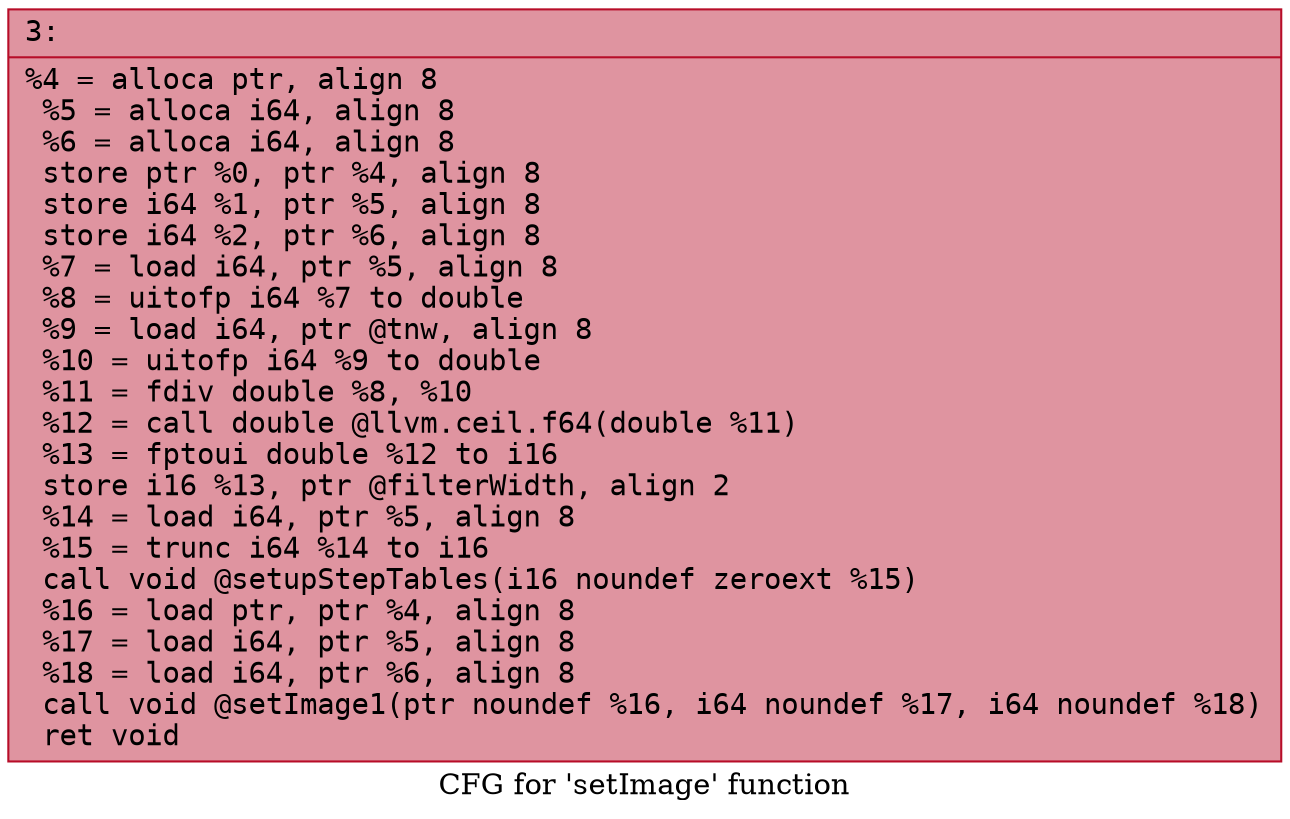 digraph "CFG for 'setImage' function" {
	label="CFG for 'setImage' function";

	Node0x60000159d950 [shape=record,color="#b70d28ff", style=filled, fillcolor="#b70d2870" fontname="Courier",label="{3:\l|  %4 = alloca ptr, align 8\l  %5 = alloca i64, align 8\l  %6 = alloca i64, align 8\l  store ptr %0, ptr %4, align 8\l  store i64 %1, ptr %5, align 8\l  store i64 %2, ptr %6, align 8\l  %7 = load i64, ptr %5, align 8\l  %8 = uitofp i64 %7 to double\l  %9 = load i64, ptr @tnw, align 8\l  %10 = uitofp i64 %9 to double\l  %11 = fdiv double %8, %10\l  %12 = call double @llvm.ceil.f64(double %11)\l  %13 = fptoui double %12 to i16\l  store i16 %13, ptr @filterWidth, align 2\l  %14 = load i64, ptr %5, align 8\l  %15 = trunc i64 %14 to i16\l  call void @setupStepTables(i16 noundef zeroext %15)\l  %16 = load ptr, ptr %4, align 8\l  %17 = load i64, ptr %5, align 8\l  %18 = load i64, ptr %6, align 8\l  call void @setImage1(ptr noundef %16, i64 noundef %17, i64 noundef %18)\l  ret void\l}"];
}
